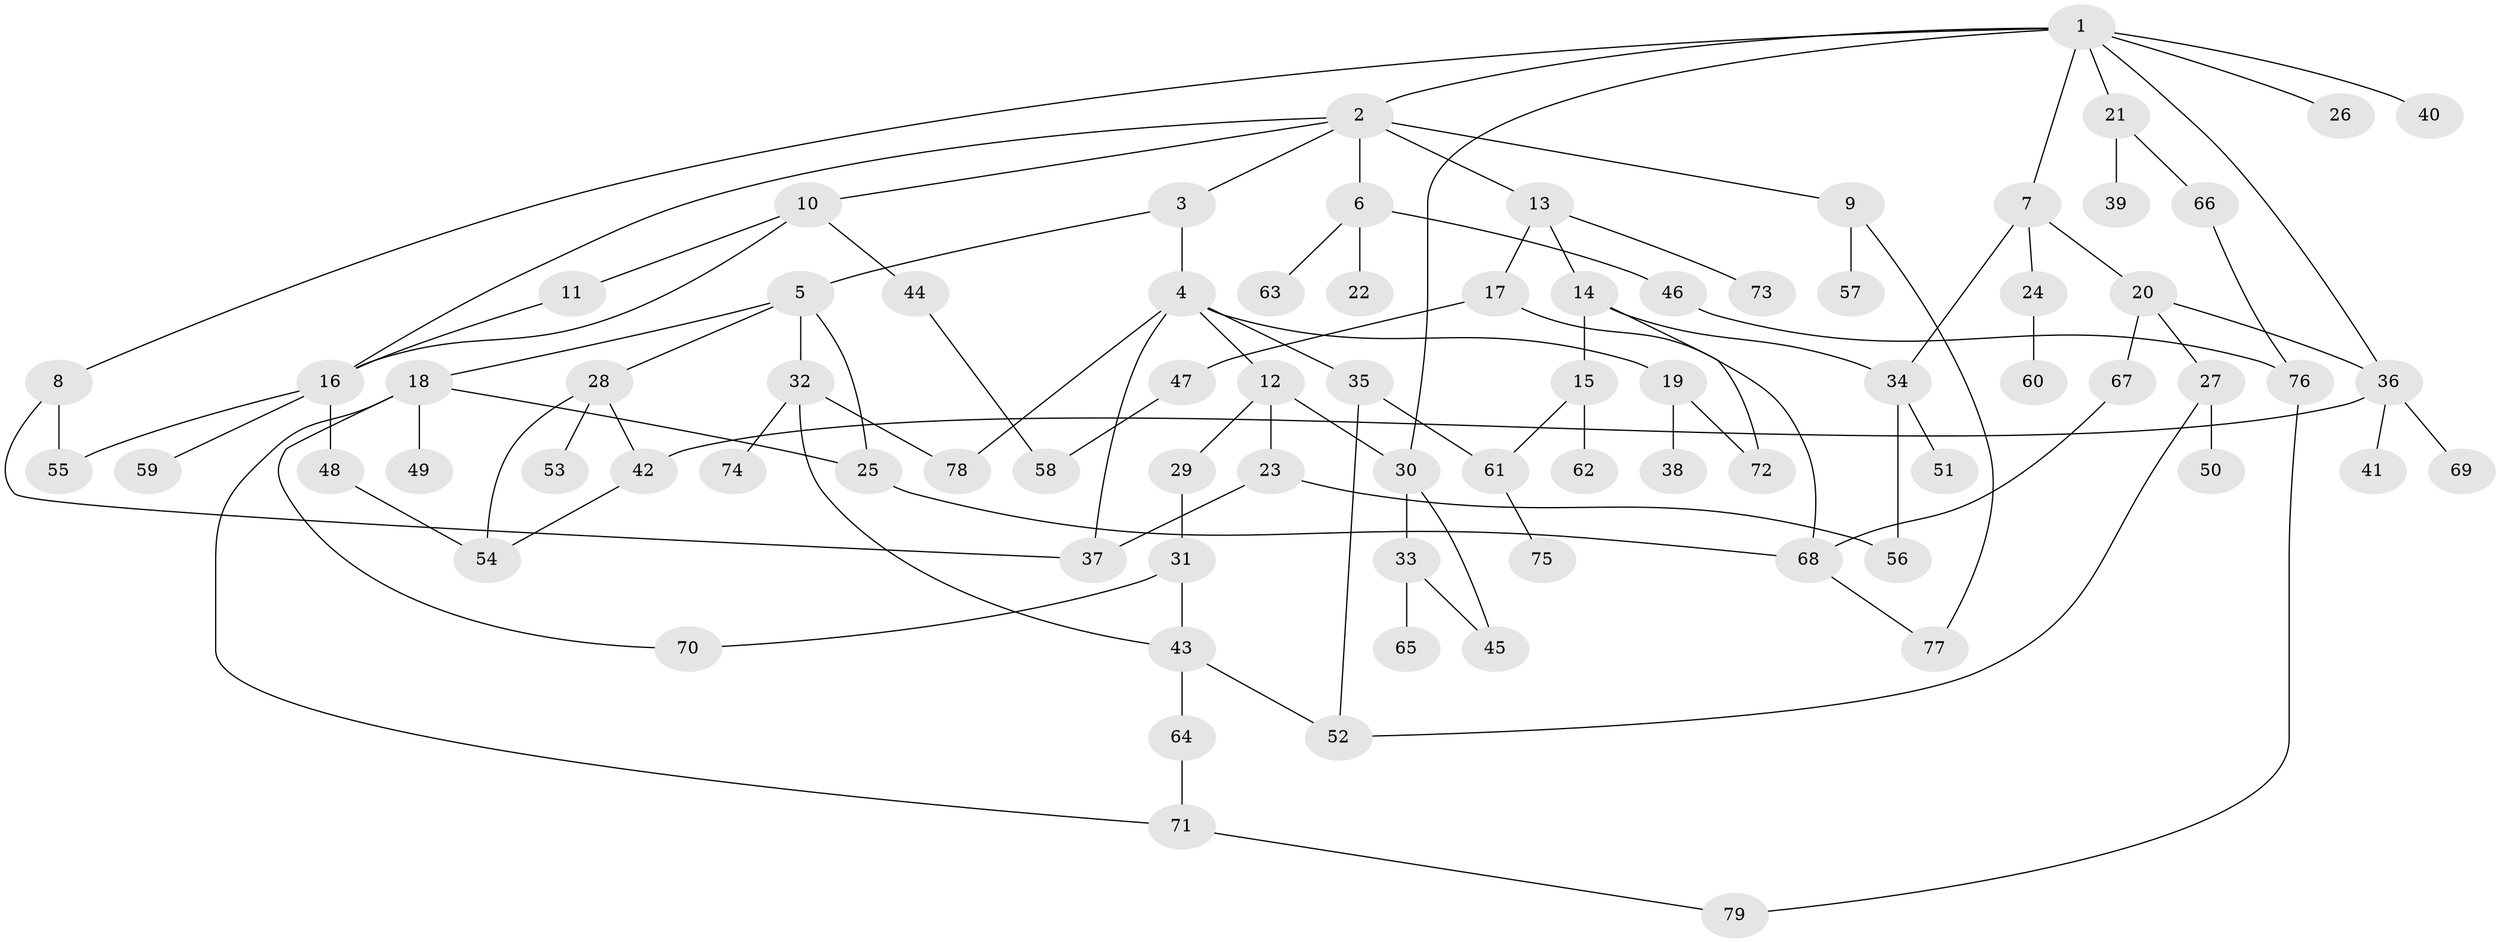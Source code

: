 // Generated by graph-tools (version 1.1) at 2025/49/03/09/25 03:49:18]
// undirected, 79 vertices, 106 edges
graph export_dot {
graph [start="1"]
  node [color=gray90,style=filled];
  1;
  2;
  3;
  4;
  5;
  6;
  7;
  8;
  9;
  10;
  11;
  12;
  13;
  14;
  15;
  16;
  17;
  18;
  19;
  20;
  21;
  22;
  23;
  24;
  25;
  26;
  27;
  28;
  29;
  30;
  31;
  32;
  33;
  34;
  35;
  36;
  37;
  38;
  39;
  40;
  41;
  42;
  43;
  44;
  45;
  46;
  47;
  48;
  49;
  50;
  51;
  52;
  53;
  54;
  55;
  56;
  57;
  58;
  59;
  60;
  61;
  62;
  63;
  64;
  65;
  66;
  67;
  68;
  69;
  70;
  71;
  72;
  73;
  74;
  75;
  76;
  77;
  78;
  79;
  1 -- 2;
  1 -- 7;
  1 -- 8;
  1 -- 21;
  1 -- 26;
  1 -- 40;
  1 -- 36;
  1 -- 30;
  2 -- 3;
  2 -- 6;
  2 -- 9;
  2 -- 10;
  2 -- 13;
  2 -- 16;
  3 -- 4;
  3 -- 5;
  4 -- 12;
  4 -- 19;
  4 -- 35;
  4 -- 78;
  4 -- 37;
  5 -- 18;
  5 -- 25;
  5 -- 28;
  5 -- 32;
  6 -- 22;
  6 -- 46;
  6 -- 63;
  7 -- 20;
  7 -- 24;
  7 -- 34;
  8 -- 37;
  8 -- 55;
  9 -- 57;
  9 -- 77;
  10 -- 11;
  10 -- 16;
  10 -- 44;
  11 -- 16;
  12 -- 23;
  12 -- 29;
  12 -- 30;
  13 -- 14;
  13 -- 17;
  13 -- 73;
  14 -- 15;
  14 -- 34;
  14 -- 72;
  15 -- 62;
  15 -- 61;
  16 -- 48;
  16 -- 59;
  16 -- 55;
  17 -- 47;
  17 -- 68;
  18 -- 49;
  18 -- 71;
  18 -- 25;
  18 -- 70;
  19 -- 38;
  19 -- 72;
  20 -- 27;
  20 -- 36;
  20 -- 67;
  21 -- 39;
  21 -- 66;
  23 -- 56;
  23 -- 37;
  24 -- 60;
  25 -- 68;
  27 -- 50;
  27 -- 52;
  28 -- 53;
  28 -- 54;
  28 -- 42;
  29 -- 31;
  30 -- 33;
  30 -- 45;
  31 -- 70;
  31 -- 43;
  32 -- 43;
  32 -- 74;
  32 -- 78;
  33 -- 65;
  33 -- 45;
  34 -- 51;
  34 -- 56;
  35 -- 52;
  35 -- 61;
  36 -- 41;
  36 -- 42;
  36 -- 69;
  42 -- 54;
  43 -- 64;
  43 -- 52;
  44 -- 58;
  46 -- 76;
  47 -- 58;
  48 -- 54;
  61 -- 75;
  64 -- 71;
  66 -- 76;
  67 -- 68;
  68 -- 77;
  71 -- 79;
  76 -- 79;
}
